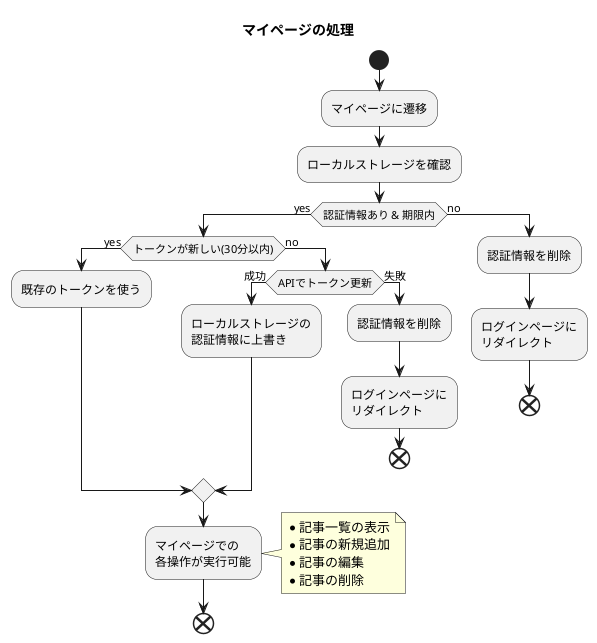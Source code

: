 @startuml

title マイページの処理

start

:マイページに遷移;
:ローカルストレージを確認;

if (認証情報あり & 期限内) then (yes)

  if(トークンが新しい(30分以内)) then(yes)
    :既存のトークンを使う;
  else (no)
    if (APIでトークン更新) then (成功)
      :ローカルストレージの
      認証情報に上書き;

    else (失敗)
      :認証情報を削除;

      :ログインページに
      リダイレクト;
      end
    endif
  endif

  :マイページでの
  各操作が実行可能;

  note right
  * 記事一覧の表示
  * 記事の新規追加
  * 記事の編集
  * 記事の削除
  endnote

  end

else (no)
  :認証情報を削除;

  :ログインページに
  リダイレクト;
  end
endif


@enduml